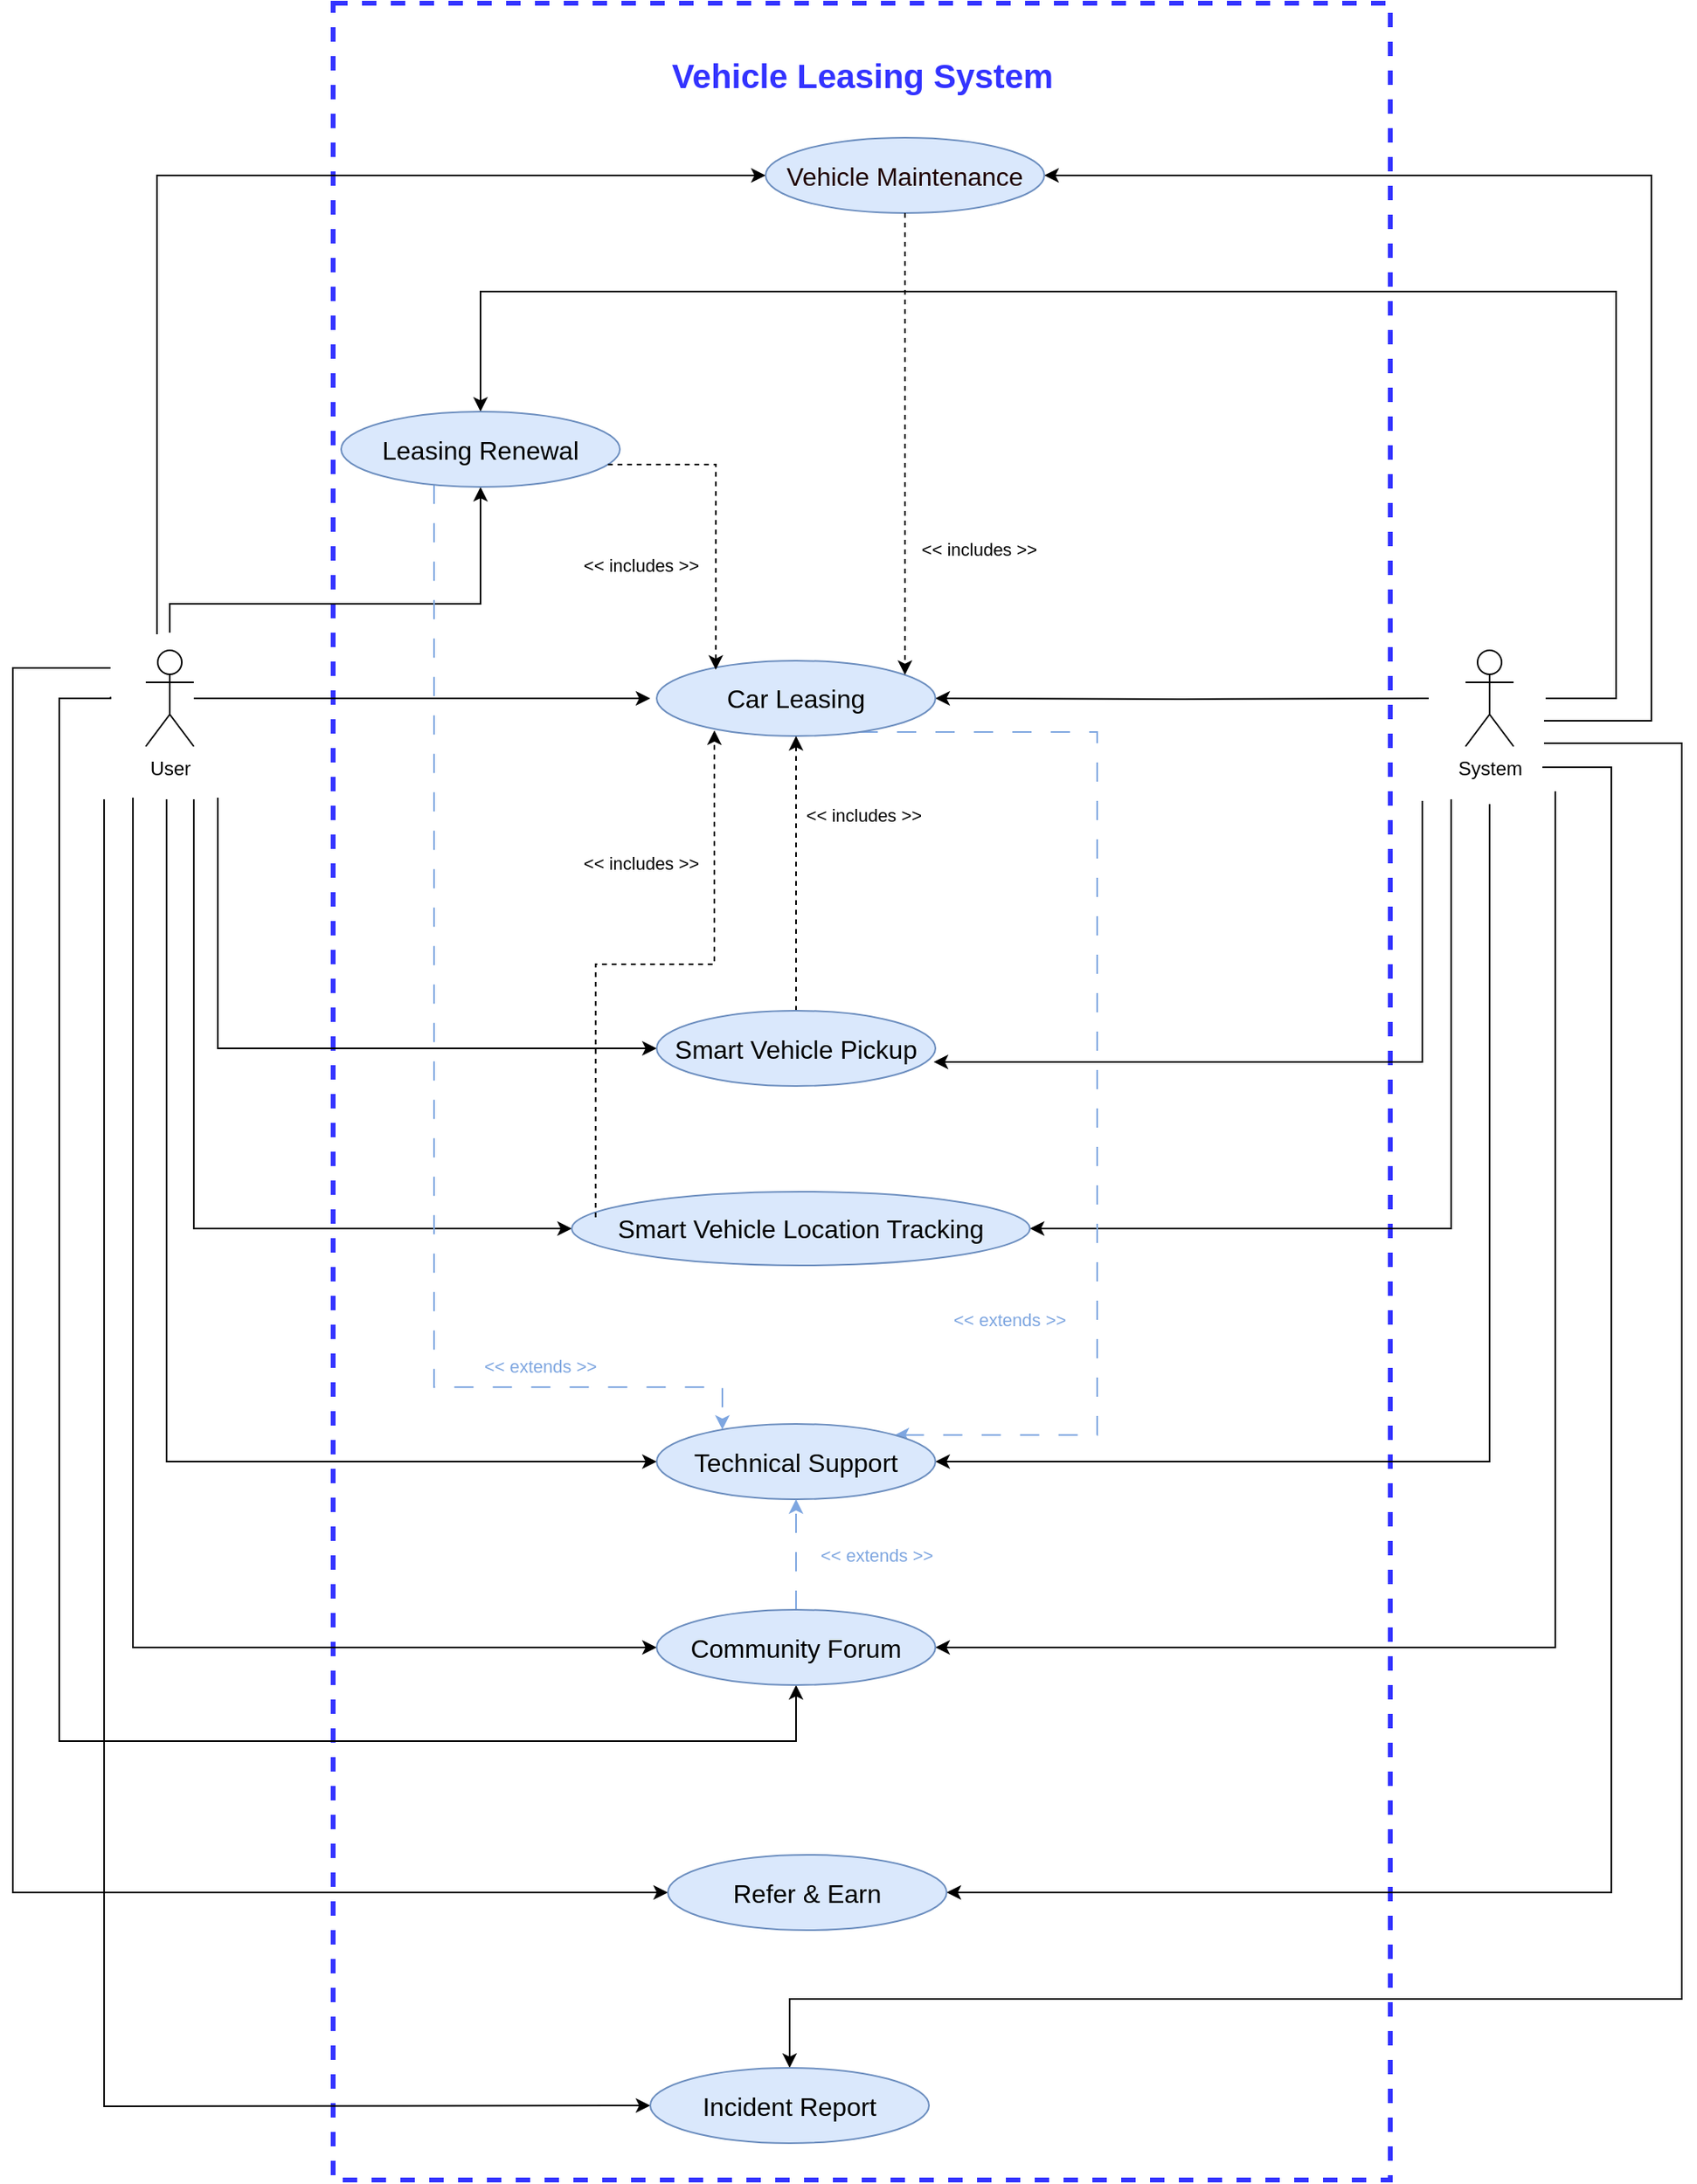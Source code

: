 <mxfile version="24.2.5" type="device" pages="2">
  <diagram name="Use Case Diagram v0.1" id="3y6Z1_4csmGmZ2TnRmlC">
    <mxGraphModel dx="2476" dy="1537" grid="0" gridSize="10" guides="1" tooltips="1" connect="1" arrows="1" fold="1" page="0" pageScale="1" pageWidth="827" pageHeight="1169" math="0" shadow="0">
      <root>
        <mxCell id="0" />
        <mxCell id="1" parent="0" />
        <mxCell id="1nmPw6-PJ_FYRlz6oFzo-1" value="" style="rounded=0;whiteSpace=wrap;html=1;gradientColor=none;fillColor=none;dashed=1;strokeColor=#3333FF;shadow=0;strokeWidth=3;" parent="1" vertex="1">
          <mxGeometry x="-201" y="-240" width="660" height="1359" as="geometry" />
        </mxCell>
        <mxCell id="1nmPw6-PJ_FYRlz6oFzo-2" style="edgeStyle=orthogonalEdgeStyle;rounded=0;orthogonalLoop=1;jettySize=auto;html=1;" parent="1" source="1nmPw6-PJ_FYRlz6oFzo-10" edge="1">
          <mxGeometry relative="1" as="geometry">
            <mxPoint x="-3" y="194" as="targetPoint" />
          </mxGeometry>
        </mxCell>
        <mxCell id="1nmPw6-PJ_FYRlz6oFzo-3" style="edgeStyle=orthogonalEdgeStyle;rounded=0;orthogonalLoop=1;jettySize=auto;html=1;entryX=0;entryY=0.5;entryDx=0;entryDy=0;strokeColor=default;" parent="1" target="1nmPw6-PJ_FYRlz6oFzo-32" edge="1">
          <mxGeometry relative="1" as="geometry">
            <mxPoint x="-273" y="256" as="sourcePoint" />
            <Array as="points">
              <mxPoint x="-273" y="413" />
            </Array>
          </mxGeometry>
        </mxCell>
        <mxCell id="1nmPw6-PJ_FYRlz6oFzo-4" style="edgeStyle=orthogonalEdgeStyle;rounded=0;orthogonalLoop=1;jettySize=auto;html=1;entryX=0;entryY=0.5;entryDx=0;entryDy=0;" parent="1" target="1nmPw6-PJ_FYRlz6oFzo-33" edge="1">
          <mxGeometry relative="1" as="geometry">
            <mxPoint x="-288" y="257" as="sourcePoint" />
            <Array as="points">
              <mxPoint x="-288" y="262" />
              <mxPoint x="-288" y="525" />
            </Array>
          </mxGeometry>
        </mxCell>
        <mxCell id="1nmPw6-PJ_FYRlz6oFzo-5" style="edgeStyle=orthogonalEdgeStyle;rounded=0;orthogonalLoop=1;jettySize=auto;html=1;" parent="1" target="1nmPw6-PJ_FYRlz6oFzo-37" edge="1">
          <mxGeometry relative="1" as="geometry">
            <mxPoint x="-303" y="153" as="sourcePoint" />
            <Array as="points">
              <mxPoint x="-303" y="135" />
              <mxPoint x="-109" y="135" />
            </Array>
            <mxPoint x="-109" y="54" as="targetPoint" />
          </mxGeometry>
        </mxCell>
        <mxCell id="1nmPw6-PJ_FYRlz6oFzo-6" style="edgeStyle=orthogonalEdgeStyle;rounded=0;orthogonalLoop=1;jettySize=auto;html=1;entryX=0;entryY=0.5;entryDx=0;entryDy=0;" parent="1" target="1nmPw6-PJ_FYRlz6oFzo-34" edge="1">
          <mxGeometry relative="1" as="geometry">
            <mxPoint x="-311" y="154" as="sourcePoint" />
            <Array as="points">
              <mxPoint x="-311" y="-132" />
            </Array>
          </mxGeometry>
        </mxCell>
        <mxCell id="1nmPw6-PJ_FYRlz6oFzo-7" style="edgeStyle=orthogonalEdgeStyle;rounded=0;orthogonalLoop=1;jettySize=auto;html=1;entryX=0;entryY=0.5;entryDx=0;entryDy=0;" parent="1" target="1nmPw6-PJ_FYRlz6oFzo-38" edge="1">
          <mxGeometry relative="1" as="geometry">
            <mxPoint x="-305" y="257" as="sourcePoint" />
            <Array as="points">
              <mxPoint x="-305" y="670" />
            </Array>
          </mxGeometry>
        </mxCell>
        <mxCell id="1nmPw6-PJ_FYRlz6oFzo-8" style="edgeStyle=orthogonalEdgeStyle;rounded=0;orthogonalLoop=1;jettySize=auto;html=1;entryX=0.5;entryY=1;entryDx=0;entryDy=0;" parent="1" target="1nmPw6-PJ_FYRlz6oFzo-41" edge="1">
          <mxGeometry relative="1" as="geometry">
            <mxPoint x="-340" y="193" as="sourcePoint" />
            <Array as="points">
              <mxPoint x="-372" y="194" />
              <mxPoint x="-372" y="845" />
              <mxPoint x="88" y="845" />
            </Array>
          </mxGeometry>
        </mxCell>
        <mxCell id="1nmPw6-PJ_FYRlz6oFzo-9" style="edgeStyle=orthogonalEdgeStyle;rounded=0;orthogonalLoop=1;jettySize=auto;html=1;entryX=0;entryY=0.5;entryDx=0;entryDy=0;" parent="1" target="1nmPw6-PJ_FYRlz6oFzo-42" edge="1">
          <mxGeometry relative="1" as="geometry">
            <mxPoint x="-340" y="175" as="sourcePoint" />
            <Array as="points">
              <mxPoint x="-401" y="175" />
              <mxPoint x="-401" y="940" />
            </Array>
          </mxGeometry>
        </mxCell>
        <mxCell id="9j-JkbhJnFpWhPBEGmGr-1" style="edgeStyle=orthogonalEdgeStyle;rounded=0;orthogonalLoop=1;jettySize=auto;html=1;entryX=0;entryY=0.5;entryDx=0;entryDy=0;" parent="1" target="1nmPw6-PJ_FYRlz6oFzo-41" edge="1">
          <mxGeometry relative="1" as="geometry">
            <mxPoint x="-326" y="256" as="sourcePoint" />
            <Array as="points">
              <mxPoint x="-326" y="268" />
              <mxPoint x="-326" y="787" />
            </Array>
          </mxGeometry>
        </mxCell>
        <mxCell id="1nmPw6-PJ_FYRlz6oFzo-10" value="User" style="shape=umlActor;verticalLabelPosition=bottom;verticalAlign=top;html=1;" parent="1" vertex="1">
          <mxGeometry x="-318" y="164" width="30" height="60" as="geometry" />
        </mxCell>
        <mxCell id="1nmPw6-PJ_FYRlz6oFzo-11" style="edgeStyle=orthogonalEdgeStyle;rounded=0;orthogonalLoop=1;jettySize=auto;html=1;entryX=1;entryY=0.5;entryDx=0;entryDy=0;" parent="1" target="1nmPw6-PJ_FYRlz6oFzo-29" edge="1">
          <mxGeometry relative="1" as="geometry">
            <mxPoint x="483" y="194" as="sourcePoint" />
          </mxGeometry>
        </mxCell>
        <mxCell id="1nmPw6-PJ_FYRlz6oFzo-12" style="edgeStyle=orthogonalEdgeStyle;rounded=0;orthogonalLoop=1;jettySize=auto;html=1;targetPerimeterSpacing=3;" parent="1" edge="1">
          <mxGeometry relative="1" as="geometry">
            <mxPoint x="497" y="257" as="sourcePoint" />
            <Array as="points">
              <mxPoint x="497" y="257" />
              <mxPoint x="497" y="525" />
            </Array>
            <mxPoint x="234" y="525" as="targetPoint" />
          </mxGeometry>
        </mxCell>
        <mxCell id="1nmPw6-PJ_FYRlz6oFzo-13" style="edgeStyle=orthogonalEdgeStyle;rounded=0;orthogonalLoop=1;jettySize=auto;html=1;" parent="1" target="1nmPw6-PJ_FYRlz6oFzo-37" edge="1">
          <mxGeometry relative="1" as="geometry">
            <mxPoint x="556" y="194" as="sourcePoint" />
            <Array as="points">
              <mxPoint x="600" y="194" />
              <mxPoint x="600" y="-60" />
              <mxPoint x="-109" y="-60" />
            </Array>
          </mxGeometry>
        </mxCell>
        <mxCell id="1nmPw6-PJ_FYRlz6oFzo-14" style="edgeStyle=orthogonalEdgeStyle;rounded=0;orthogonalLoop=1;jettySize=auto;html=1;entryX=1;entryY=0.5;entryDx=0;entryDy=0;" parent="1" target="1nmPw6-PJ_FYRlz6oFzo-34" edge="1">
          <mxGeometry relative="1" as="geometry">
            <mxPoint x="555" y="208" as="sourcePoint" />
            <Array as="points">
              <mxPoint x="622" y="208" />
              <mxPoint x="622" y="-132" />
            </Array>
          </mxGeometry>
        </mxCell>
        <mxCell id="1nmPw6-PJ_FYRlz6oFzo-15" style="edgeStyle=orthogonalEdgeStyle;rounded=0;orthogonalLoop=1;jettySize=auto;html=1;entryX=1;entryY=0.5;entryDx=0;entryDy=0;" parent="1" target="1nmPw6-PJ_FYRlz6oFzo-38" edge="1">
          <mxGeometry relative="1" as="geometry">
            <mxPoint x="521" y="260" as="sourcePoint" />
            <Array as="points">
              <mxPoint x="521" y="670" />
            </Array>
          </mxGeometry>
        </mxCell>
        <mxCell id="1nmPw6-PJ_FYRlz6oFzo-16" style="edgeStyle=orthogonalEdgeStyle;rounded=0;orthogonalLoop=1;jettySize=auto;html=1;entryX=1;entryY=0.5;entryDx=0;entryDy=0;" parent="1" target="1nmPw6-PJ_FYRlz6oFzo-41" edge="1">
          <mxGeometry relative="1" as="geometry">
            <mxPoint x="562" y="252" as="sourcePoint" />
            <Array as="points">
              <mxPoint x="562" y="252" />
              <mxPoint x="562" y="787" />
            </Array>
          </mxGeometry>
        </mxCell>
        <mxCell id="1nmPw6-PJ_FYRlz6oFzo-17" style="edgeStyle=orthogonalEdgeStyle;rounded=0;orthogonalLoop=1;jettySize=auto;html=1;entryX=1;entryY=0.5;entryDx=0;entryDy=0;" parent="1" target="1nmPw6-PJ_FYRlz6oFzo-42" edge="1">
          <mxGeometry relative="1" as="geometry">
            <mxPoint x="554" y="237" as="sourcePoint" />
            <Array as="points">
              <mxPoint x="554" y="237" />
              <mxPoint x="597" y="237" />
              <mxPoint x="597" y="940" />
            </Array>
          </mxGeometry>
        </mxCell>
        <mxCell id="1nmPw6-PJ_FYRlz6oFzo-18" style="edgeStyle=orthogonalEdgeStyle;rounded=0;orthogonalLoop=1;jettySize=auto;html=1;" parent="1" target="1nmPw6-PJ_FYRlz6oFzo-43" edge="1">
          <mxGeometry relative="1" as="geometry">
            <mxPoint x="555" y="222" as="sourcePoint" />
            <Array as="points">
              <mxPoint x="555" y="222" />
              <mxPoint x="641" y="222" />
              <mxPoint x="641" y="1006" />
              <mxPoint x="84" y="1006" />
            </Array>
          </mxGeometry>
        </mxCell>
        <mxCell id="1nmPw6-PJ_FYRlz6oFzo-19" value="System" style="shape=umlActor;verticalLabelPosition=bottom;verticalAlign=top;html=1;" parent="1" vertex="1">
          <mxGeometry x="506" y="164" width="30" height="60" as="geometry" />
        </mxCell>
        <mxCell id="1nmPw6-PJ_FYRlz6oFzo-25" style="edgeStyle=0;rounded=0;orthogonalLoop=1;jettySize=auto;html=1;entryX=0;entryY=0.5;entryDx=0;entryDy=0;" parent="1" target="1nmPw6-PJ_FYRlz6oFzo-43" edge="1">
          <mxGeometry relative="1" as="geometry">
            <mxPoint x="-344" y="257" as="sourcePoint" />
            <Array as="points">
              <mxPoint x="-344" y="1073" />
            </Array>
          </mxGeometry>
        </mxCell>
        <mxCell id="1nmPw6-PJ_FYRlz6oFzo-27" style="edgeStyle=orthogonalEdgeStyle;rounded=0;orthogonalLoop=1;jettySize=auto;html=1;entryX=1;entryY=0;entryDx=0;entryDy=0;dashed=1;dashPattern=12 12;strokeColor=#7EA6E0;" parent="1" source="1nmPw6-PJ_FYRlz6oFzo-29" target="1nmPw6-PJ_FYRlz6oFzo-38" edge="1">
          <mxGeometry relative="1" as="geometry">
            <Array as="points">
              <mxPoint x="276" y="215" />
              <mxPoint x="276" y="654" />
            </Array>
          </mxGeometry>
        </mxCell>
        <mxCell id="1nmPw6-PJ_FYRlz6oFzo-28" value="&lt;span style=&quot;color: rgb(126, 166, 224);&quot;&gt;&amp;lt;&amp;lt; extends &amp;gt;&amp;gt;&lt;/span&gt;" style="edgeLabel;html=1;align=center;verticalAlign=middle;resizable=0;points=[];" parent="1nmPw6-PJ_FYRlz6oFzo-27" vertex="1" connectable="0">
          <mxGeometry x="0.385" y="-4" relative="1" as="geometry">
            <mxPoint x="-51" y="21" as="offset" />
          </mxGeometry>
        </mxCell>
        <mxCell id="1nmPw6-PJ_FYRlz6oFzo-29" value="&lt;span style=&quot;text-align: start; font-size: 12pt; font-family: Calibri, sans-serif;&quot; lang=&quot;EN-US&quot;&gt;Car Leasing&lt;/span&gt;&lt;span style=&quot;font-size: medium; text-align: start;&quot;&gt;&lt;/span&gt;" style="ellipse;whiteSpace=wrap;html=1;align=center;fillColor=#dae8fc;strokeColor=#6c8ebf;" parent="1" vertex="1">
          <mxGeometry x="1" y="170.5" width="174" height="47" as="geometry" />
        </mxCell>
        <mxCell id="1nmPw6-PJ_FYRlz6oFzo-30" style="edgeStyle=orthogonalEdgeStyle;rounded=0;orthogonalLoop=1;jettySize=auto;html=1;entryX=0.5;entryY=1;entryDx=0;entryDy=0;dashed=1;" parent="1" source="1nmPw6-PJ_FYRlz6oFzo-32" target="1nmPw6-PJ_FYRlz6oFzo-29" edge="1">
          <mxGeometry relative="1" as="geometry" />
        </mxCell>
        <mxCell id="1nmPw6-PJ_FYRlz6oFzo-31" value="&amp;lt;&amp;lt; includes &amp;gt;&amp;gt;" style="edgeLabel;html=1;align=center;verticalAlign=middle;resizable=0;points=[];" parent="1nmPw6-PJ_FYRlz6oFzo-30" vertex="1" connectable="0">
          <mxGeometry x="0.017" y="3" relative="1" as="geometry">
            <mxPoint x="45" y="-35" as="offset" />
          </mxGeometry>
        </mxCell>
        <mxCell id="1nmPw6-PJ_FYRlz6oFzo-32" value="&lt;span style=&quot;text-align: start; font-size: 12pt; font-family: Calibri, sans-serif;&quot; lang=&quot;EN-US&quot;&gt;Smart Vehicle Pickup&lt;/span&gt;&lt;span style=&quot;font-size: medium; text-align: start;&quot;&gt;&lt;/span&gt;&lt;br&gt;&lt;span style=&quot;font-size: medium; text-align: start;&quot;&gt;&lt;/span&gt;" style="ellipse;whiteSpace=wrap;html=1;align=center;fillColor=#dae8fc;strokeColor=#6c8ebf;" parent="1" vertex="1">
          <mxGeometry x="1" y="389" width="174" height="47" as="geometry" />
        </mxCell>
        <mxCell id="1nmPw6-PJ_FYRlz6oFzo-33" value="&lt;span style=&quot;text-align: start; font-size: 12pt; font-family: Calibri, sans-serif;&quot; lang=&quot;EN-US&quot;&gt;Smart Vehicle Location Tracking&lt;/span&gt;&lt;span style=&quot;font-size: medium; text-align: start;&quot;&gt;&lt;/span&gt;&lt;br&gt;&lt;span style=&quot;font-size: medium; text-align: start;&quot;&gt;&lt;/span&gt;" style="ellipse;whiteSpace=wrap;html=1;align=center;fillColor=#dae8fc;strokeColor=#6c8ebf;" parent="1" vertex="1">
          <mxGeometry x="-52" y="502" width="286" height="46" as="geometry" />
        </mxCell>
        <mxCell id="1nmPw6-PJ_FYRlz6oFzo-34" value="&lt;span style=&quot;text-align: start; font-size: 12pt; font-family: Calibri, sans-serif;&quot; lang=&quot;EN-US&quot;&gt;&lt;font color=&quot;#1f0000&quot;&gt;Vehicle&lt;b style=&quot;&quot;&gt; &lt;/b&gt;Maintenance&lt;/font&gt;&lt;/span&gt;&lt;span style=&quot;font-size: medium; text-align: start;&quot;&gt;&lt;/span&gt;&lt;br&gt;&lt;span style=&quot;font-size: medium; text-align: start;&quot;&gt;&lt;/span&gt;" style="ellipse;whiteSpace=wrap;html=1;align=center;fillColor=#dae8fc;strokeColor=#6c8ebf;" parent="1" vertex="1">
          <mxGeometry x="69" y="-156" width="174" height="47" as="geometry" />
        </mxCell>
        <mxCell id="1nmPw6-PJ_FYRlz6oFzo-35" style="edgeStyle=orthogonalEdgeStyle;rounded=0;orthogonalLoop=1;jettySize=auto;html=1;dashed=1;dashPattern=12 12;strokeColor=#7EA6E0;" parent="1" source="1nmPw6-PJ_FYRlz6oFzo-37" target="1nmPw6-PJ_FYRlz6oFzo-38" edge="1">
          <mxGeometry relative="1" as="geometry">
            <Array as="points">
              <mxPoint x="-138" y="624" />
              <mxPoint x="42" y="624" />
            </Array>
          </mxGeometry>
        </mxCell>
        <mxCell id="1nmPw6-PJ_FYRlz6oFzo-36" value="&lt;font color=&quot;#7ea6e0&quot;&gt;&amp;lt;&amp;lt; extends &amp;gt;&amp;gt;&lt;/font&gt;" style="edgeLabel;html=1;align=center;verticalAlign=middle;resizable=0;points=[];" parent="1nmPw6-PJ_FYRlz6oFzo-35" vertex="1" connectable="0">
          <mxGeometry x="0.332" y="-2" relative="1" as="geometry">
            <mxPoint x="68" y="37" as="offset" />
          </mxGeometry>
        </mxCell>
        <mxCell id="1nmPw6-PJ_FYRlz6oFzo-37" value="&lt;span style=&quot;text-align: start; font-size: 12pt; font-family: Calibri, sans-serif;&quot; lang=&quot;EN-US&quot;&gt;Leasing Renewal&lt;/span&gt;&lt;span style=&quot;font-size: medium; text-align: start;&quot;&gt;&lt;/span&gt;&lt;br&gt;&lt;span style=&quot;font-size: medium; text-align: start;&quot;&gt;&lt;/span&gt;" style="ellipse;whiteSpace=wrap;html=1;align=center;fillColor=#dae8fc;strokeColor=#6c8ebf;" parent="1" vertex="1">
          <mxGeometry x="-196" y="15" width="174" height="47" as="geometry" />
        </mxCell>
        <mxCell id="1nmPw6-PJ_FYRlz6oFzo-38" value="&lt;span style=&quot;text-align: start; font-size: 12pt; font-family: Calibri, sans-serif;&quot; lang=&quot;EN-US&quot;&gt;Technical Support&lt;/span&gt;&lt;span style=&quot;font-size: medium; text-align: start;&quot;&gt;&lt;/span&gt;&lt;br&gt;&lt;span style=&quot;font-size: medium; text-align: start;&quot;&gt;&lt;/span&gt;" style="ellipse;whiteSpace=wrap;html=1;align=center;fillColor=#dae8fc;strokeColor=#6c8ebf;" parent="1" vertex="1">
          <mxGeometry x="1" y="647" width="174" height="47" as="geometry" />
        </mxCell>
        <mxCell id="1nmPw6-PJ_FYRlz6oFzo-39" style="edgeStyle=orthogonalEdgeStyle;rounded=0;orthogonalLoop=1;jettySize=auto;html=1;entryX=0.5;entryY=1;entryDx=0;entryDy=0;dashed=1;dashPattern=12 12;strokeColor=#7EA6E0;" parent="1" source="1nmPw6-PJ_FYRlz6oFzo-41" target="1nmPw6-PJ_FYRlz6oFzo-38" edge="1">
          <mxGeometry relative="1" as="geometry" />
        </mxCell>
        <mxCell id="1nmPw6-PJ_FYRlz6oFzo-40" value="&lt;span style=&quot;color: rgb(126, 166, 224);&quot;&gt;&amp;lt;&amp;lt; extends &amp;gt;&amp;gt;&lt;/span&gt;" style="edgeLabel;html=1;align=center;verticalAlign=middle;resizable=0;points=[];" parent="1nmPw6-PJ_FYRlz6oFzo-39" vertex="1" connectable="0">
          <mxGeometry x="0.17" relative="1" as="geometry">
            <mxPoint x="50" y="6" as="offset" />
          </mxGeometry>
        </mxCell>
        <mxCell id="1nmPw6-PJ_FYRlz6oFzo-41" value="&lt;p style=&quot;margin: 0cm; font-size: 12pt; font-family: Calibri, sans-serif; text-align: start;&quot; class=&quot;MsoNormal&quot;&gt;&lt;span lang=&quot;EN-US&quot;&gt;Community Forum&lt;/span&gt;&lt;/p&gt;&lt;span style=&quot;font-size: medium; text-align: start;&quot;&gt;&lt;/span&gt;" style="ellipse;whiteSpace=wrap;html=1;align=center;fillColor=#dae8fc;strokeColor=#6c8ebf;" parent="1" vertex="1">
          <mxGeometry x="1" y="763" width="174" height="47" as="geometry" />
        </mxCell>
        <mxCell id="1nmPw6-PJ_FYRlz6oFzo-42" value="&lt;span style=&quot;text-align: start; font-size: 12pt; font-family: Calibri, sans-serif;&quot; lang=&quot;EN-US&quot;&gt;Refer &amp;amp; Earn&lt;/span&gt;&lt;span style=&quot;font-size: medium; text-align: start;&quot;&gt;&lt;/span&gt;&lt;br&gt;&lt;span style=&quot;font-size: medium; text-align: start;&quot;&gt;&lt;/span&gt;" style="ellipse;whiteSpace=wrap;html=1;align=center;fillColor=#dae8fc;strokeColor=#6c8ebf;" parent="1" vertex="1">
          <mxGeometry x="8" y="916" width="174" height="47" as="geometry" />
        </mxCell>
        <mxCell id="1nmPw6-PJ_FYRlz6oFzo-43" value="&lt;span style=&quot;text-align: start; font-size: 12pt; font-family: Calibri, sans-serif;&quot; lang=&quot;EN-US&quot;&gt;Incident Report&lt;/span&gt;&lt;span style=&quot;font-size: medium; text-align: start;&quot;&gt;&lt;/span&gt;&lt;br&gt;&lt;span style=&quot;font-size: medium; text-align: start;&quot;&gt;&lt;/span&gt;" style="ellipse;whiteSpace=wrap;html=1;align=center;fillColor=#dae8fc;strokeColor=#6c8ebf;" parent="1" vertex="1">
          <mxGeometry x="-3" y="1049" width="174" height="47" as="geometry" />
        </mxCell>
        <mxCell id="1nmPw6-PJ_FYRlz6oFzo-44" style="edgeStyle=orthogonalEdgeStyle;rounded=0;orthogonalLoop=1;jettySize=auto;html=1;entryX=0.994;entryY=0.681;entryDx=0;entryDy=0;entryPerimeter=0;startArrow=none;startFill=0;" parent="1" target="1nmPw6-PJ_FYRlz6oFzo-32" edge="1">
          <mxGeometry relative="1" as="geometry">
            <mxPoint x="479" y="258" as="sourcePoint" />
            <Array as="points">
              <mxPoint x="479" y="258" />
              <mxPoint x="479" y="421" />
            </Array>
          </mxGeometry>
        </mxCell>
        <mxCell id="1nmPw6-PJ_FYRlz6oFzo-45" style="edgeStyle=orthogonalEdgeStyle;rounded=0;orthogonalLoop=1;jettySize=auto;html=1;exitX=0.052;exitY=0.348;exitDx=0;exitDy=0;entryX=0.207;entryY=0.926;entryDx=0;entryDy=0;entryPerimeter=0;exitPerimeter=0;dashed=1;" parent="1" source="1nmPw6-PJ_FYRlz6oFzo-33" target="1nmPw6-PJ_FYRlz6oFzo-29" edge="1">
          <mxGeometry relative="1" as="geometry">
            <Array as="points">
              <mxPoint x="-37" y="360" />
              <mxPoint x="37" y="360" />
            </Array>
          </mxGeometry>
        </mxCell>
        <mxCell id="1nmPw6-PJ_FYRlz6oFzo-46" value="&amp;lt;&amp;lt; includes &amp;gt;&amp;gt;" style="edgeLabel;html=1;align=center;verticalAlign=middle;resizable=0;points=[];" parent="1nmPw6-PJ_FYRlz6oFzo-45" vertex="1" connectable="0">
          <mxGeometry x="0.569" y="1" relative="1" as="geometry">
            <mxPoint x="-45" y="1" as="offset" />
          </mxGeometry>
        </mxCell>
        <mxCell id="1nmPw6-PJ_FYRlz6oFzo-48" style="edgeStyle=orthogonalEdgeStyle;rounded=0;orthogonalLoop=1;jettySize=auto;html=1;entryX=0.212;entryY=0.12;entryDx=0;entryDy=0;entryPerimeter=0;dashed=1;" parent="1" source="1nmPw6-PJ_FYRlz6oFzo-37" target="1nmPw6-PJ_FYRlz6oFzo-29" edge="1">
          <mxGeometry relative="1" as="geometry">
            <Array as="points">
              <mxPoint x="38" y="48" />
            </Array>
          </mxGeometry>
        </mxCell>
        <mxCell id="1nmPw6-PJ_FYRlz6oFzo-49" value="&amp;lt;&amp;lt; includes &amp;gt;&amp;gt;" style="edgeLabel;html=1;align=center;verticalAlign=middle;resizable=0;points=[];" parent="1nmPw6-PJ_FYRlz6oFzo-48" vertex="1" connectable="0">
          <mxGeometry x="0.206" relative="1" as="geometry">
            <mxPoint x="-47" y="12" as="offset" />
          </mxGeometry>
        </mxCell>
        <mxCell id="1nmPw6-PJ_FYRlz6oFzo-50" style="edgeStyle=orthogonalEdgeStyle;rounded=0;orthogonalLoop=1;jettySize=auto;html=1;dashed=1;" parent="1" source="1nmPw6-PJ_FYRlz6oFzo-34" target="1nmPw6-PJ_FYRlz6oFzo-29" edge="1">
          <mxGeometry relative="1" as="geometry">
            <Array as="points">
              <mxPoint x="156" y="104" />
              <mxPoint x="156" y="104" />
            </Array>
          </mxGeometry>
        </mxCell>
        <mxCell id="1nmPw6-PJ_FYRlz6oFzo-51" value="&amp;lt;&amp;lt; includes &amp;gt;&amp;gt;" style="edgeLabel;html=1;align=center;verticalAlign=middle;resizable=0;points=[];" parent="1nmPw6-PJ_FYRlz6oFzo-50" vertex="1" connectable="0">
          <mxGeometry x="0.597" relative="1" as="geometry">
            <mxPoint x="46" y="-20" as="offset" />
          </mxGeometry>
        </mxCell>
        <mxCell id="1nmPw6-PJ_FYRlz6oFzo-54" value="&lt;font color=&quot;#3333ff&quot; style=&quot;font-size: 21px;&quot;&gt;Vehicle Leasing System&lt;/font&gt;" style="text;html=1;align=center;verticalAlign=middle;resizable=0;points=[];autosize=1;strokeColor=none;fillColor=none;fontStyle=1" parent="1" vertex="1">
          <mxGeometry x="8" y="-214" width="241" height="37" as="geometry" />
        </mxCell>
      </root>
    </mxGraphModel>
  </diagram>
  <diagram id="EpvPYPvEsoTVNPhgrY0J" name="Use Case Diagram v0.2">
    <mxGraphModel dx="3240" dy="1797" grid="0" gridSize="10" guides="1" tooltips="1" connect="1" arrows="1" fold="1" page="0" pageScale="1" pageWidth="827" pageHeight="1169" math="0" shadow="0">
      <root>
        <mxCell id="0" />
        <mxCell id="1" parent="0" />
        <mxCell id="KqMo2AfvxEOdm-pTxCE4-1" value="" style="rounded=0;whiteSpace=wrap;html=1;gradientColor=none;fillColor=none;strokeColor=#3333FF;shadow=0;strokeWidth=3;" parent="1" vertex="1">
          <mxGeometry x="-213" y="-218" width="660" height="1334" as="geometry" />
        </mxCell>
        <mxCell id="KqMo2AfvxEOdm-pTxCE4-11" value="User" style="shape=umlActor;verticalLabelPosition=bottom;verticalAlign=top;html=1;" parent="1" vertex="1">
          <mxGeometry x="-318" y="164" width="30" height="60" as="geometry" />
        </mxCell>
        <mxCell id="KqMo2AfvxEOdm-pTxCE4-20" value="Dealership" style="shape=umlActor;verticalLabelPosition=bottom;verticalAlign=top;html=1;" parent="1" vertex="1">
          <mxGeometry x="504" y="157.5" width="30" height="60" as="geometry" />
        </mxCell>
        <mxCell id="KqMo2AfvxEOdm-pTxCE4-22" style="edgeStyle=orthogonalEdgeStyle;rounded=0;orthogonalLoop=1;jettySize=auto;html=1;dashed=1;dashPattern=12 12;strokeColor=#7EA6E0;" parent="1" source="KqMo2AfvxEOdm-pTxCE4-24" target="KqMo2AfvxEOdm-pTxCE4-37" edge="1">
          <mxGeometry relative="1" as="geometry">
            <Array as="points">
              <mxPoint x="276" y="215" />
              <mxPoint x="276" y="861" />
              <mxPoint x="95" y="861" />
            </Array>
          </mxGeometry>
        </mxCell>
        <mxCell id="KqMo2AfvxEOdm-pTxCE4-23" value="&lt;span style=&quot;color: rgb(126, 166, 224);&quot;&gt;&amp;lt;&amp;lt; extends &amp;gt;&amp;gt;&lt;/span&gt;" style="edgeLabel;html=1;align=center;verticalAlign=middle;resizable=0;points=[];" parent="KqMo2AfvxEOdm-pTxCE4-22" vertex="1" connectable="0">
          <mxGeometry x="0.385" y="-4" relative="1" as="geometry">
            <mxPoint x="-51" y="21" as="offset" />
          </mxGeometry>
        </mxCell>
        <mxCell id="KqMo2AfvxEOdm-pTxCE4-24" value="&lt;span style=&quot;text-align: start; font-size: 12pt; font-family: Calibri, sans-serif;&quot; lang=&quot;EN-US&quot;&gt;Vehicle Leasing&lt;/span&gt;&lt;span style=&quot;font-size: medium; text-align: start;&quot;&gt;&lt;/span&gt;" style="ellipse;whiteSpace=wrap;html=1;align=center;fillColor=#dae8fc;strokeColor=#6c8ebf;" parent="1" vertex="1">
          <mxGeometry x="1" y="170.5" width="174" height="47" as="geometry" />
        </mxCell>
        <mxCell id="KqMo2AfvxEOdm-pTxCE4-25" style="edgeStyle=orthogonalEdgeStyle;rounded=0;orthogonalLoop=1;jettySize=auto;html=1;entryX=0.5;entryY=1;entryDx=0;entryDy=0;dashed=1;" parent="1" source="KqMo2AfvxEOdm-pTxCE4-27" target="KqMo2AfvxEOdm-pTxCE4-24" edge="1">
          <mxGeometry relative="1" as="geometry" />
        </mxCell>
        <mxCell id="KqMo2AfvxEOdm-pTxCE4-26" value="&amp;lt;&amp;lt; includes &amp;gt;&amp;gt;" style="edgeLabel;html=1;align=center;verticalAlign=middle;resizable=0;points=[];" parent="KqMo2AfvxEOdm-pTxCE4-25" vertex="1" connectable="0">
          <mxGeometry x="0.017" y="3" relative="1" as="geometry">
            <mxPoint x="45" y="-35" as="offset" />
          </mxGeometry>
        </mxCell>
        <mxCell id="KqMo2AfvxEOdm-pTxCE4-27" value="&lt;span style=&quot;text-align: start; font-size: 12pt; font-family: Calibri, sans-serif;&quot; lang=&quot;EN-US&quot;&gt;Vehicle Pickup&lt;/span&gt;&lt;span style=&quot;font-size: medium; text-align: start;&quot;&gt;&lt;/span&gt;&lt;br&gt;&lt;span style=&quot;font-size: medium; text-align: start;&quot;&gt;&lt;/span&gt;" style="ellipse;whiteSpace=wrap;html=1;align=center;fillColor=#dae8fc;strokeColor=#6c8ebf;" parent="1" vertex="1">
          <mxGeometry x="1" y="389" width="174" height="47" as="geometry" />
        </mxCell>
        <mxCell id="KqMo2AfvxEOdm-pTxCE4-28" value="&lt;span style=&quot;text-align: start; font-size: 12pt; font-family: Calibri, sans-serif;&quot; lang=&quot;EN-US&quot;&gt;Vehicle Tracking&lt;/span&gt;&lt;span style=&quot;font-size: medium; text-align: start;&quot;&gt;&lt;/span&gt;&lt;br&gt;&lt;span style=&quot;font-size: medium; text-align: start;&quot;&gt;&lt;/span&gt;" style="ellipse;whiteSpace=wrap;html=1;align=center;fillColor=#dae8fc;strokeColor=#6c8ebf;" parent="1" vertex="1">
          <mxGeometry x="-52" y="502" width="286" height="46" as="geometry" />
        </mxCell>
        <mxCell id="KqMo2AfvxEOdm-pTxCE4-29" value="&lt;span style=&quot;text-align: start; font-size: 12pt; font-family: Calibri, sans-serif;&quot; lang=&quot;EN-US&quot;&gt;&lt;font color=&quot;#1f0000&quot;&gt;Vehicle&lt;b style=&quot;&quot;&gt; &lt;/b&gt;Maintenance&lt;/font&gt;&lt;/span&gt;&lt;span style=&quot;font-size: medium; text-align: start;&quot;&gt;&lt;/span&gt;&lt;br&gt;&lt;span style=&quot;font-size: medium; text-align: start;&quot;&gt;&lt;/span&gt;" style="ellipse;whiteSpace=wrap;html=1;align=center;fillColor=#dae8fc;strokeColor=#6c8ebf;" parent="1" vertex="1">
          <mxGeometry x="69" y="-156" width="174" height="47" as="geometry" />
        </mxCell>
        <mxCell id="KqMo2AfvxEOdm-pTxCE4-30" style="edgeStyle=orthogonalEdgeStyle;rounded=0;orthogonalLoop=1;jettySize=auto;html=1;dashed=1;dashPattern=12 12;strokeColor=#7EA6E0;" parent="1" source="KqMo2AfvxEOdm-pTxCE4-32" target="KqMo2AfvxEOdm-pTxCE4-33" edge="1">
          <mxGeometry relative="1" as="geometry">
            <Array as="points">
              <mxPoint x="-138" y="624" />
              <mxPoint x="42" y="624" />
            </Array>
          </mxGeometry>
        </mxCell>
        <mxCell id="KqMo2AfvxEOdm-pTxCE4-31" value="&lt;font color=&quot;#7ea6e0&quot;&gt;&amp;lt;&amp;lt; extends &amp;gt;&amp;gt;&lt;/font&gt;" style="edgeLabel;html=1;align=center;verticalAlign=middle;resizable=0;points=[];" parent="KqMo2AfvxEOdm-pTxCE4-30" vertex="1" connectable="0">
          <mxGeometry x="0.332" y="-2" relative="1" as="geometry">
            <mxPoint x="68" y="37" as="offset" />
          </mxGeometry>
        </mxCell>
        <mxCell id="KqMo2AfvxEOdm-pTxCE4-32" value="&lt;span style=&quot;text-align: start; font-size: 12pt; font-family: Calibri, sans-serif;&quot; lang=&quot;EN-US&quot;&gt;Leasing Renewal&lt;/span&gt;&lt;span style=&quot;font-size: medium; text-align: start;&quot;&gt;&lt;/span&gt;&lt;br&gt;&lt;span style=&quot;font-size: medium; text-align: start;&quot;&gt;&lt;/span&gt;" style="ellipse;whiteSpace=wrap;html=1;align=center;fillColor=#dae8fc;strokeColor=#6c8ebf;" parent="1" vertex="1">
          <mxGeometry x="-196" y="15" width="174" height="47" as="geometry" />
        </mxCell>
        <mxCell id="KqMo2AfvxEOdm-pTxCE4-33" value="&lt;span style=&quot;text-align: start; font-size: 12pt; font-family: Calibri, sans-serif;&quot; lang=&quot;EN-US&quot;&gt;Technical Support&lt;/span&gt;&lt;span style=&quot;font-size: medium; text-align: start;&quot;&gt;&lt;/span&gt;&lt;br&gt;&lt;span style=&quot;font-size: medium; text-align: start;&quot;&gt;&lt;/span&gt;" style="ellipse;whiteSpace=wrap;html=1;align=center;fillColor=#dae8fc;strokeColor=#6c8ebf;" parent="1" vertex="1">
          <mxGeometry x="1" y="647" width="174" height="47" as="geometry" />
        </mxCell>
        <mxCell id="KqMo2AfvxEOdm-pTxCE4-36" value="&lt;p style=&quot;margin: 0cm; font-size: 12pt; font-family: Calibri, sans-serif; text-align: start;&quot; class=&quot;MsoNormal&quot;&gt;&lt;span lang=&quot;EN-US&quot;&gt;Community Forum&lt;/span&gt;&lt;/p&gt;&lt;span style=&quot;font-size: medium; text-align: start;&quot;&gt;&lt;/span&gt;" style="ellipse;whiteSpace=wrap;html=1;align=center;fillColor=#dae8fc;strokeColor=#6c8ebf;" parent="1" vertex="1">
          <mxGeometry x="1" y="763" width="174" height="47" as="geometry" />
        </mxCell>
        <mxCell id="KqMo2AfvxEOdm-pTxCE4-37" value="&lt;span style=&quot;text-align: start; font-size: 12pt; font-family: Calibri, sans-serif;&quot; lang=&quot;EN-US&quot;&gt;Refer &amp;amp; Earn&lt;/span&gt;&lt;span style=&quot;font-size: medium; text-align: start;&quot;&gt;&lt;/span&gt;&lt;br&gt;&lt;span style=&quot;font-size: medium; text-align: start;&quot;&gt;&lt;/span&gt;" style="ellipse;whiteSpace=wrap;html=1;align=center;fillColor=#dae8fc;strokeColor=#6c8ebf;" parent="1" vertex="1">
          <mxGeometry x="8" y="916" width="174" height="47" as="geometry" />
        </mxCell>
        <mxCell id="KqMo2AfvxEOdm-pTxCE4-38" value="&lt;span style=&quot;text-align: start; font-size: 12pt; font-family: Calibri, sans-serif;&quot; lang=&quot;EN-US&quot;&gt;Incident Report&lt;/span&gt;&lt;span style=&quot;font-size: medium; text-align: start;&quot;&gt;&lt;/span&gt;&lt;br&gt;&lt;span style=&quot;font-size: medium; text-align: start;&quot;&gt;&lt;/span&gt;" style="ellipse;whiteSpace=wrap;html=1;align=center;fillColor=#dae8fc;strokeColor=#6c8ebf;" parent="1" vertex="1">
          <mxGeometry x="-3" y="1049" width="174" height="47" as="geometry" />
        </mxCell>
        <mxCell id="KqMo2AfvxEOdm-pTxCE4-40" style="edgeStyle=orthogonalEdgeStyle;rounded=0;orthogonalLoop=1;jettySize=auto;html=1;exitX=0.052;exitY=0.348;exitDx=0;exitDy=0;entryX=0.207;entryY=0.926;entryDx=0;entryDy=0;entryPerimeter=0;exitPerimeter=0;dashed=1;" parent="1" source="KqMo2AfvxEOdm-pTxCE4-28" target="KqMo2AfvxEOdm-pTxCE4-24" edge="1">
          <mxGeometry relative="1" as="geometry">
            <Array as="points">
              <mxPoint x="-37" y="360" />
              <mxPoint x="37" y="360" />
            </Array>
          </mxGeometry>
        </mxCell>
        <mxCell id="KqMo2AfvxEOdm-pTxCE4-41" value="&amp;lt;&amp;lt; includes &amp;gt;&amp;gt;" style="edgeLabel;html=1;align=center;verticalAlign=middle;resizable=0;points=[];" parent="KqMo2AfvxEOdm-pTxCE4-40" vertex="1" connectable="0">
          <mxGeometry x="0.569" y="1" relative="1" as="geometry">
            <mxPoint x="-45" y="1" as="offset" />
          </mxGeometry>
        </mxCell>
        <mxCell id="KqMo2AfvxEOdm-pTxCE4-42" style="edgeStyle=orthogonalEdgeStyle;rounded=0;orthogonalLoop=1;jettySize=auto;html=1;entryX=0.212;entryY=0.12;entryDx=0;entryDy=0;entryPerimeter=0;dashed=1;" parent="1" source="KqMo2AfvxEOdm-pTxCE4-32" target="KqMo2AfvxEOdm-pTxCE4-24" edge="1">
          <mxGeometry relative="1" as="geometry">
            <Array as="points">
              <mxPoint x="38" y="48" />
            </Array>
          </mxGeometry>
        </mxCell>
        <mxCell id="KqMo2AfvxEOdm-pTxCE4-43" value="&amp;lt;&amp;lt; includes &amp;gt;&amp;gt;" style="edgeLabel;html=1;align=center;verticalAlign=middle;resizable=0;points=[];" parent="KqMo2AfvxEOdm-pTxCE4-42" vertex="1" connectable="0">
          <mxGeometry x="0.206" relative="1" as="geometry">
            <mxPoint x="-47" y="12" as="offset" />
          </mxGeometry>
        </mxCell>
        <mxCell id="KqMo2AfvxEOdm-pTxCE4-44" style="edgeStyle=orthogonalEdgeStyle;rounded=0;orthogonalLoop=1;jettySize=auto;html=1;dashed=1;" parent="1" source="KqMo2AfvxEOdm-pTxCE4-29" target="KqMo2AfvxEOdm-pTxCE4-24" edge="1">
          <mxGeometry relative="1" as="geometry">
            <Array as="points">
              <mxPoint x="156" y="104" />
              <mxPoint x="156" y="104" />
            </Array>
          </mxGeometry>
        </mxCell>
        <mxCell id="KqMo2AfvxEOdm-pTxCE4-45" value="&amp;lt;&amp;lt; includes &amp;gt;&amp;gt;" style="edgeLabel;html=1;align=center;verticalAlign=middle;resizable=0;points=[];" parent="KqMo2AfvxEOdm-pTxCE4-44" vertex="1" connectable="0">
          <mxGeometry x="0.597" relative="1" as="geometry">
            <mxPoint x="46" y="-20" as="offset" />
          </mxGeometry>
        </mxCell>
        <mxCell id="KqMo2AfvxEOdm-pTxCE4-46" value="&lt;font color=&quot;#3333ff&quot; style=&quot;font-size: 21px;&quot;&gt;Vehicle Leasing System&lt;/font&gt;" style="text;html=1;align=center;verticalAlign=middle;resizable=0;points=[];autosize=1;strokeColor=none;fillColor=none;fontStyle=1" parent="1" vertex="1">
          <mxGeometry x="-170" y="-203" width="241" height="37" as="geometry" />
        </mxCell>
        <mxCell id="KqMo2AfvxEOdm-pTxCE4-47" value="" style="endArrow=none;html=1;rounded=0;exitX=0;exitY=0.5;exitDx=0;exitDy=0;" parent="1" source="KqMo2AfvxEOdm-pTxCE4-27" edge="1">
          <mxGeometry width="50" height="50" relative="1" as="geometry">
            <mxPoint x="-315" y="308" as="sourcePoint" />
            <mxPoint x="-265" y="258" as="targetPoint" />
            <Array as="points">
              <mxPoint x="-265" y="413" />
            </Array>
          </mxGeometry>
        </mxCell>
        <mxCell id="KqMo2AfvxEOdm-pTxCE4-48" value="" style="endArrow=none;html=1;rounded=0;exitX=0;exitY=0.5;exitDx=0;exitDy=0;" parent="1" source="KqMo2AfvxEOdm-pTxCE4-28" edge="1">
          <mxGeometry width="50" height="50" relative="1" as="geometry">
            <mxPoint x="-22" y="413" as="sourcePoint" />
            <mxPoint x="-288" y="259" as="targetPoint" />
            <Array as="points">
              <mxPoint x="-288" y="525" />
            </Array>
          </mxGeometry>
        </mxCell>
        <mxCell id="KqMo2AfvxEOdm-pTxCE4-49" value="" style="endArrow=none;html=1;rounded=0;exitX=0;exitY=0.5;exitDx=0;exitDy=0;" parent="1" source="KqMo2AfvxEOdm-pTxCE4-33" edge="1">
          <mxGeometry width="50" height="50" relative="1" as="geometry">
            <mxPoint x="-71" y="525" as="sourcePoint" />
            <mxPoint x="-307" y="259" as="targetPoint" />
            <Array as="points">
              <mxPoint x="-307" y="670" />
            </Array>
          </mxGeometry>
        </mxCell>
        <mxCell id="KqMo2AfvxEOdm-pTxCE4-50" value="" style="endArrow=none;html=1;rounded=0;exitX=0;exitY=0.5;exitDx=0;exitDy=0;" parent="1" source="KqMo2AfvxEOdm-pTxCE4-36" edge="1">
          <mxGeometry width="50" height="50" relative="1" as="geometry">
            <mxPoint x="-17" y="671" as="sourcePoint" />
            <mxPoint x="-325" y="259" as="targetPoint" />
            <Array as="points">
              <mxPoint x="-325" y="788" />
            </Array>
          </mxGeometry>
        </mxCell>
        <mxCell id="KqMo2AfvxEOdm-pTxCE4-51" value="" style="endArrow=none;html=1;rounded=0;exitX=0;exitY=0.5;exitDx=0;exitDy=0;" parent="1" source="KqMo2AfvxEOdm-pTxCE4-38" edge="1">
          <mxGeometry width="50" height="50" relative="1" as="geometry">
            <mxPoint x="-22" y="788.5" as="sourcePoint" />
            <mxPoint x="-348" y="260.5" as="targetPoint" />
            <Array as="points">
              <mxPoint x="-346" y="1073" />
            </Array>
          </mxGeometry>
        </mxCell>
        <mxCell id="KqMo2AfvxEOdm-pTxCE4-52" value="" style="endArrow=none;html=1;rounded=0;exitX=0;exitY=0.5;exitDx=0;exitDy=0;" parent="1" edge="1">
          <mxGeometry width="50" height="50" relative="1" as="geometry">
            <mxPoint x="8" y="940.5" as="sourcePoint" />
            <mxPoint x="-340" y="197" as="targetPoint" />
            <Array as="points">
              <mxPoint x="-390" y="941" />
              <mxPoint x="-390" y="197" />
            </Array>
          </mxGeometry>
        </mxCell>
        <mxCell id="KqMo2AfvxEOdm-pTxCE4-53" value="" style="endArrow=none;html=1;rounded=0;exitX=1;exitY=0.5;exitDx=0;exitDy=0;" parent="1" source="KqMo2AfvxEOdm-pTxCE4-27" edge="1">
          <mxGeometry width="50" height="50" relative="1" as="geometry">
            <mxPoint x="429" y="309" as="sourcePoint" />
            <mxPoint x="479" y="259" as="targetPoint" />
            <Array as="points">
              <mxPoint x="479" y="415" />
            </Array>
          </mxGeometry>
        </mxCell>
        <mxCell id="KqMo2AfvxEOdm-pTxCE4-59" value="" style="endArrow=none;html=1;rounded=0;" parent="1" target="KqMo2AfvxEOdm-pTxCE4-24" edge="1">
          <mxGeometry width="50" height="50" relative="1" as="geometry">
            <mxPoint x="-265" y="194" as="sourcePoint" />
            <mxPoint x="-221" y="154" as="targetPoint" />
          </mxGeometry>
        </mxCell>
        <mxCell id="KqMo2AfvxEOdm-pTxCE4-60" value="" style="endArrow=none;html=1;rounded=0;" parent="1" edge="1">
          <mxGeometry width="50" height="50" relative="1" as="geometry">
            <mxPoint x="175" y="193.52" as="sourcePoint" />
            <mxPoint x="485" y="194" as="targetPoint" />
          </mxGeometry>
        </mxCell>
        <mxCell id="KqMo2AfvxEOdm-pTxCE4-62" value="" style="endArrow=none;html=1;rounded=0;entryX=0.5;entryY=1;entryDx=0;entryDy=0;" parent="1" target="KqMo2AfvxEOdm-pTxCE4-32" edge="1">
          <mxGeometry width="50" height="50" relative="1" as="geometry">
            <mxPoint x="-291" y="147" as="sourcePoint" />
            <mxPoint x="-22" y="137" as="targetPoint" />
            <Array as="points">
              <mxPoint x="-291" y="114" />
              <mxPoint x="-109" y="113" />
            </Array>
          </mxGeometry>
        </mxCell>
        <mxCell id="KqMo2AfvxEOdm-pTxCE4-63" value="" style="endArrow=none;html=1;rounded=0;entryX=0;entryY=0.5;entryDx=0;entryDy=0;" parent="1" target="KqMo2AfvxEOdm-pTxCE4-29" edge="1">
          <mxGeometry width="50" height="50" relative="1" as="geometry">
            <mxPoint x="-310" y="146" as="sourcePoint" />
            <mxPoint x="-260" y="96" as="targetPoint" />
            <Array as="points">
              <mxPoint x="-311" y="-134" />
            </Array>
          </mxGeometry>
        </mxCell>
        <mxCell id="-b6P8vyXh5sXg8VZ5m3F-6" value="Roadside&amp;nbsp;&lt;div&gt;Assistance&lt;/div&gt;" style="shape=umlActor;verticalLabelPosition=bottom;verticalAlign=top;html=1;" vertex="1" parent="1">
          <mxGeometry x="513" y="1006" width="30" height="60" as="geometry" />
        </mxCell>
        <mxCell id="-b6P8vyXh5sXg8VZ5m3F-8" value="" style="endArrow=none;html=1;rounded=0;exitX=0;exitY=0.5;exitDx=0;exitDy=0;entryX=0.724;entryY=0.106;entryDx=0;entryDy=0;entryPerimeter=0;" edge="1" parent="1">
          <mxGeometry width="50" height="50" relative="1" as="geometry">
            <mxPoint x="499.62" y="1031.34" as="sourcePoint" />
            <mxPoint x="122.976" y="1049.002" as="targetPoint" />
            <Array as="points">
              <mxPoint x="123" y="1031.02" />
            </Array>
          </mxGeometry>
        </mxCell>
        <mxCell id="-b6P8vyXh5sXg8VZ5m3F-9" value="Community&lt;div&gt;Member&lt;/div&gt;" style="shape=umlActor;verticalLabelPosition=bottom;verticalAlign=top;html=1;" vertex="1" parent="1">
          <mxGeometry x="-452" y="604" width="30" height="60" as="geometry" />
        </mxCell>
        <mxCell id="-b6P8vyXh5sXg8VZ5m3F-10" value="" style="endArrow=none;html=1;rounded=0;" edge="1" parent="1">
          <mxGeometry width="50" height="50" relative="1" as="geometry">
            <mxPoint x="-437" y="704" as="sourcePoint" />
            <mxPoint x="26" y="767" as="targetPoint" />
            <Array as="points">
              <mxPoint x="26" y="704" />
            </Array>
          </mxGeometry>
        </mxCell>
        <mxCell id="-b6P8vyXh5sXg8VZ5m3F-12" value="" style="endArrow=block;endFill=0;endSize=12;html=1;rounded=0;" edge="1" parent="1">
          <mxGeometry width="160" relative="1" as="geometry">
            <mxPoint x="-437" y="591" as="sourcePoint" />
            <mxPoint x="-332" y="217.824" as="targetPoint" />
            <Array as="points">
              <mxPoint x="-439" y="218" />
            </Array>
          </mxGeometry>
        </mxCell>
        <mxCell id="-b6P8vyXh5sXg8VZ5m3F-13" value="" style="endArrow=none;html=1;rounded=0;" edge="1" parent="1" target="KqMo2AfvxEOdm-pTxCE4-38">
          <mxGeometry width="50" height="50" relative="1" as="geometry">
            <mxPoint x="-452" y="708" as="sourcePoint" />
            <mxPoint x="11" y="771" as="targetPoint" />
            <Array as="points">
              <mxPoint x="-452" y="1008" />
              <mxPoint x="84" y="1008" />
            </Array>
          </mxGeometry>
        </mxCell>
      </root>
    </mxGraphModel>
  </diagram>
</mxfile>

